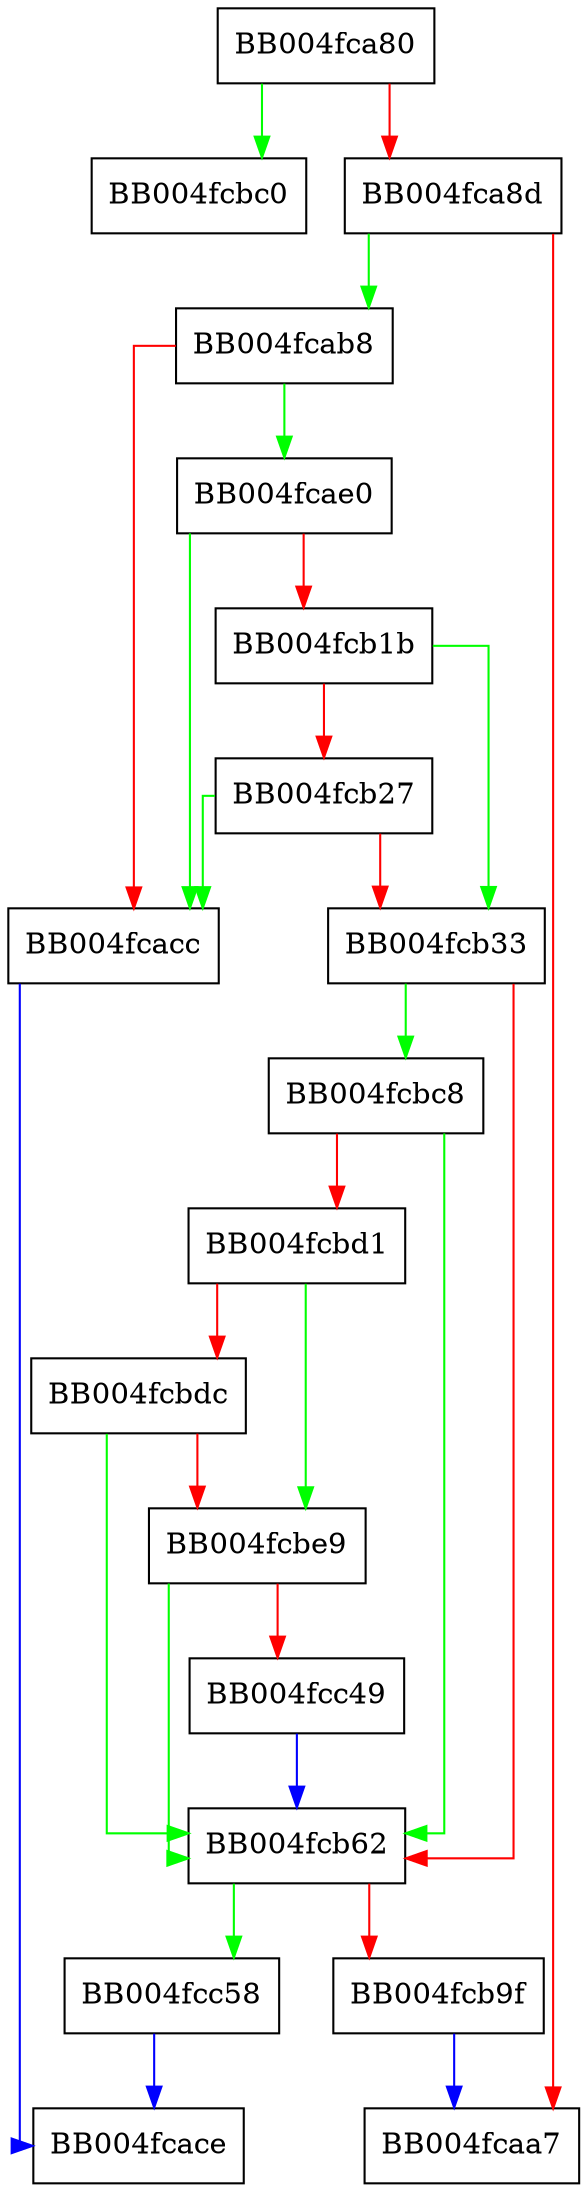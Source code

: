 digraph ossl_quic_channel_start {
  node [shape="box"];
  graph [splines=ortho];
  BB004fca80 -> BB004fcbc0 [color="green"];
  BB004fca80 -> BB004fca8d [color="red"];
  BB004fca8d -> BB004fcab8 [color="green"];
  BB004fca8d -> BB004fcaa7 [color="red"];
  BB004fcab8 -> BB004fcae0 [color="green"];
  BB004fcab8 -> BB004fcacc [color="red"];
  BB004fcacc -> BB004fcace [color="blue"];
  BB004fcae0 -> BB004fcacc [color="green"];
  BB004fcae0 -> BB004fcb1b [color="red"];
  BB004fcb1b -> BB004fcb33 [color="green"];
  BB004fcb1b -> BB004fcb27 [color="red"];
  BB004fcb27 -> BB004fcacc [color="green"];
  BB004fcb27 -> BB004fcb33 [color="red"];
  BB004fcb33 -> BB004fcbc8 [color="green"];
  BB004fcb33 -> BB004fcb62 [color="red"];
  BB004fcb62 -> BB004fcc58 [color="green"];
  BB004fcb62 -> BB004fcb9f [color="red"];
  BB004fcb9f -> BB004fcaa7 [color="blue"];
  BB004fcbc8 -> BB004fcb62 [color="green"];
  BB004fcbc8 -> BB004fcbd1 [color="red"];
  BB004fcbd1 -> BB004fcbe9 [color="green"];
  BB004fcbd1 -> BB004fcbdc [color="red"];
  BB004fcbdc -> BB004fcb62 [color="green"];
  BB004fcbdc -> BB004fcbe9 [color="red"];
  BB004fcbe9 -> BB004fcb62 [color="green"];
  BB004fcbe9 -> BB004fcc49 [color="red"];
  BB004fcc49 -> BB004fcb62 [color="blue"];
  BB004fcc58 -> BB004fcace [color="blue"];
}